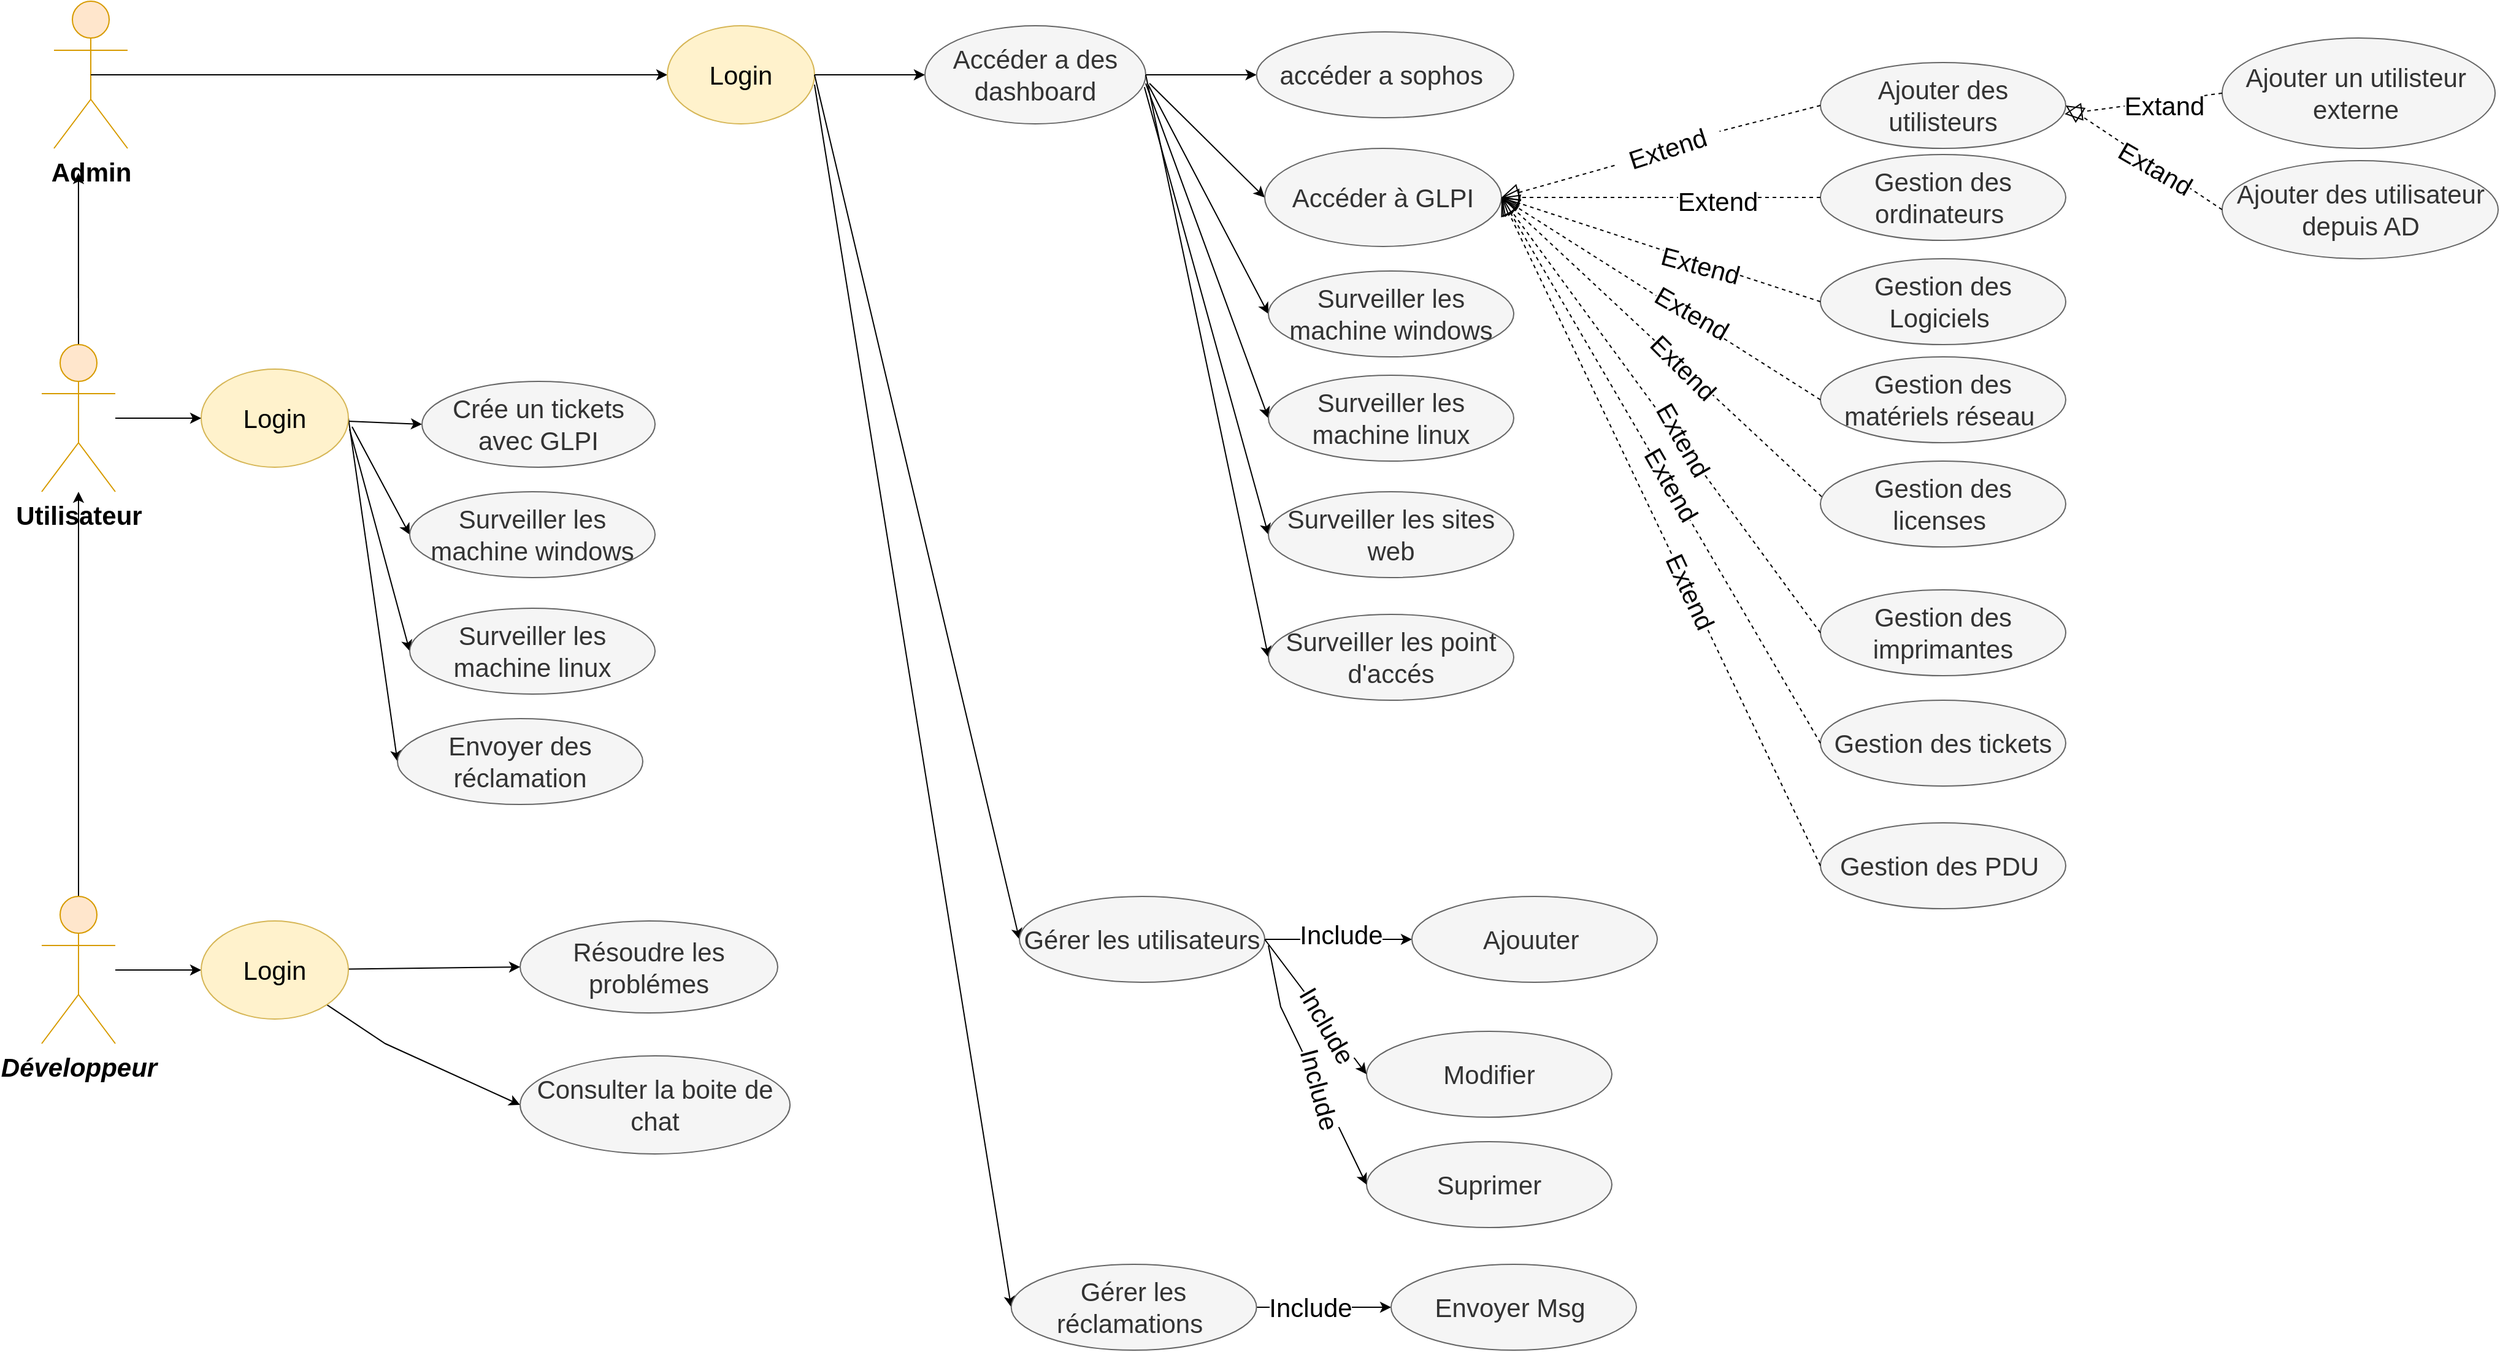 <mxfile version="20.8.10" type="device"><diagram name="Page-1" id="SgViIiw11Jzm_KSLXooU"><mxGraphModel dx="1691" dy="516" grid="1" gridSize="10" guides="1" tooltips="1" connect="1" arrows="1" fold="1" page="1" pageScale="1" pageWidth="827" pageHeight="1169" math="0" shadow="0"><root><mxCell id="0"/><mxCell id="1" parent="0"/><mxCell id="ANjZjFL_7buyWN8wTg_R-1" value="&lt;font style=&quot;font-size: 21px;&quot;&gt;&lt;b&gt;Admin&lt;/b&gt;&lt;/font&gt;" style="shape=umlActor;verticalLabelPosition=bottom;verticalAlign=top;html=1;outlineConnect=0;fillColor=#ffe6cc;strokeColor=#d79b00;" parent="1" vertex="1"><mxGeometry x="-280" y="30" width="60" height="120" as="geometry"/></mxCell><mxCell id="ANjZjFL_7buyWN8wTg_R-70" style="edgeStyle=none;rounded=0;orthogonalLoop=1;jettySize=auto;html=1;entryX=0.333;entryY=1.167;entryDx=0;entryDy=0;entryPerimeter=0;fontSize=21;" parent="1" source="ANjZjFL_7buyWN8wTg_R-2" target="ANjZjFL_7buyWN8wTg_R-1" edge="1"><mxGeometry relative="1" as="geometry"/></mxCell><mxCell id="ANjZjFL_7buyWN8wTg_R-2" value="&lt;span style=&quot;font-size: 21px;&quot;&gt;&lt;b&gt;Utilisateur&lt;/b&gt;&lt;/span&gt;" style="shape=umlActor;verticalLabelPosition=bottom;verticalAlign=top;html=1;outlineConnect=0;fillColor=#ffe6cc;strokeColor=#d79b00;" parent="1" vertex="1"><mxGeometry x="-290" y="310" width="60" height="120" as="geometry"/></mxCell><mxCell id="ANjZjFL_7buyWN8wTg_R-3" value="" style="endArrow=classic;html=1;rounded=0;fontSize=21;exitX=0.5;exitY=0.5;exitDx=0;exitDy=0;exitPerimeter=0;" parent="1" source="ANjZjFL_7buyWN8wTg_R-1" target="ANjZjFL_7buyWN8wTg_R-4" edge="1"><mxGeometry width="50" height="50" relative="1" as="geometry"><mxPoint x="10" y="280" as="sourcePoint"/><mxPoint x="-160" y="80" as="targetPoint"/></mxGeometry></mxCell><mxCell id="ANjZjFL_7buyWN8wTg_R-4" value="Login" style="ellipse;whiteSpace=wrap;html=1;fontSize=21;fillColor=#fff2cc;strokeColor=#d6b656;" parent="1" vertex="1"><mxGeometry x="220" y="50" width="120" height="80" as="geometry"/></mxCell><mxCell id="ANjZjFL_7buyWN8wTg_R-5" value="" style="endArrow=classic;html=1;rounded=0;fontSize=21;exitX=0.5;exitY=0.5;exitDx=0;exitDy=0;exitPerimeter=0;" parent="1" target="ANjZjFL_7buyWN8wTg_R-6" edge="1"><mxGeometry width="50" height="50" relative="1" as="geometry"><mxPoint x="340" y="90" as="sourcePoint"/><mxPoint x="450" y="90" as="targetPoint"/></mxGeometry></mxCell><mxCell id="ANjZjFL_7buyWN8wTg_R-6" value="Accéder a des dashboard" style="ellipse;whiteSpace=wrap;html=1;fontSize=21;fillColor=#f5f5f5;fontColor=#333333;strokeColor=#666666;" parent="1" vertex="1"><mxGeometry x="430" y="50" width="180" height="80" as="geometry"/></mxCell><mxCell id="ANjZjFL_7buyWN8wTg_R-7" value="" style="endArrow=classic;html=1;rounded=0;fontSize=21;exitX=1;exitY=0.5;exitDx=0;exitDy=0;" parent="1" source="ANjZjFL_7buyWN8wTg_R-6" target="ANjZjFL_7buyWN8wTg_R-8" edge="1"><mxGeometry width="50" height="50" relative="1" as="geometry"><mxPoint x="620" y="80" as="sourcePoint"/><mxPoint x="720.34" y="90" as="targetPoint"/></mxGeometry></mxCell><mxCell id="ANjZjFL_7buyWN8wTg_R-8" value="accéder a sophos&amp;nbsp;" style="ellipse;whiteSpace=wrap;html=1;fontSize=21;fillColor=#f5f5f5;fontColor=#333333;strokeColor=#666666;" parent="1" vertex="1"><mxGeometry x="700.34" y="55" width="209.66" height="70" as="geometry"/></mxCell><mxCell id="ANjZjFL_7buyWN8wTg_R-9" value="" style="endArrow=classic;html=1;rounded=0;fontSize=21;exitX=1.017;exitY=0.588;exitDx=0;exitDy=0;exitPerimeter=0;entryX=0;entryY=0.5;entryDx=0;entryDy=0;" parent="1" source="ANjZjFL_7buyWN8wTg_R-6" target="ANjZjFL_7buyWN8wTg_R-10" edge="1"><mxGeometry width="50" height="50" relative="1" as="geometry"><mxPoint x="690" y="190" as="sourcePoint"/><mxPoint x="800" y="190" as="targetPoint"/></mxGeometry></mxCell><mxCell id="ANjZjFL_7buyWN8wTg_R-10" value="Accéder à GLPI" style="ellipse;whiteSpace=wrap;html=1;fontSize=21;fillColor=#f5f5f5;fontColor=#333333;strokeColor=#666666;" parent="1" vertex="1"><mxGeometry x="707" y="150" width="193" height="80" as="geometry"/></mxCell><mxCell id="ANjZjFL_7buyWN8wTg_R-12" value="Gestion des ordinateurs&amp;nbsp;" style="ellipse;whiteSpace=wrap;html=1;fontSize=21;fillColor=#f5f5f5;fontColor=#333333;strokeColor=#666666;" parent="1" vertex="1"><mxGeometry x="1160" y="155" width="200" height="70" as="geometry"/></mxCell><mxCell id="ANjZjFL_7buyWN8wTg_R-14" value="Gestion des Logiciels&amp;nbsp;" style="ellipse;whiteSpace=wrap;html=1;fontSize=21;fillColor=#f5f5f5;fontColor=#333333;strokeColor=#666666;" parent="1" vertex="1"><mxGeometry x="1160" y="240" width="200" height="70" as="geometry"/></mxCell><mxCell id="ANjZjFL_7buyWN8wTg_R-16" value="Gestion des matériels réseau&amp;nbsp;" style="ellipse;whiteSpace=wrap;html=1;fontSize=21;fillColor=#f5f5f5;fontColor=#333333;strokeColor=#666666;" parent="1" vertex="1"><mxGeometry x="1160" y="320" width="200" height="70" as="geometry"/></mxCell><mxCell id="ANjZjFL_7buyWN8wTg_R-18" value="Gestion des licenses&amp;nbsp;" style="ellipse;whiteSpace=wrap;html=1;fontSize=21;fillColor=#f5f5f5;fontColor=#333333;strokeColor=#666666;" parent="1" vertex="1"><mxGeometry x="1160" y="405" width="200" height="70" as="geometry"/></mxCell><mxCell id="ANjZjFL_7buyWN8wTg_R-20" value="Gestion des imprimantes" style="ellipse;whiteSpace=wrap;html=1;fontSize=21;fillColor=#f5f5f5;fontColor=#333333;strokeColor=#666666;" parent="1" vertex="1"><mxGeometry x="1160" y="510" width="200" height="70" as="geometry"/></mxCell><mxCell id="ANjZjFL_7buyWN8wTg_R-22" value="Gestion des tickets" style="ellipse;whiteSpace=wrap;html=1;fontSize=21;fillColor=#f5f5f5;fontColor=#333333;strokeColor=#666666;" parent="1" vertex="1"><mxGeometry x="1160" y="600" width="200" height="70" as="geometry"/></mxCell><mxCell id="ANjZjFL_7buyWN8wTg_R-24" value="Gestion des PDU&amp;nbsp;" style="ellipse;whiteSpace=wrap;html=1;fontSize=21;fillColor=#f5f5f5;fontColor=#333333;strokeColor=#666666;" parent="1" vertex="1"><mxGeometry x="1160" y="700" width="200" height="70" as="geometry"/></mxCell><mxCell id="ANjZjFL_7buyWN8wTg_R-26" value="Ajouter des utilisteurs" style="ellipse;whiteSpace=wrap;html=1;fontSize=21;fillColor=#f5f5f5;fontColor=#333333;strokeColor=#666666;" parent="1" vertex="1"><mxGeometry x="1160" y="80" width="200" height="70" as="geometry"/></mxCell><mxCell id="ANjZjFL_7buyWN8wTg_R-29" value="Ajouter un utilisteur&amp;nbsp;&lt;br&gt;externe&amp;nbsp;" style="ellipse;whiteSpace=wrap;html=1;fontSize=21;fillColor=#f5f5f5;fontColor=#333333;strokeColor=#666666;" parent="1" vertex="1"><mxGeometry x="1487.5" y="60" width="222.5" height="90" as="geometry"/></mxCell><mxCell id="ANjZjFL_7buyWN8wTg_R-33" value="Ajouter des utilisateur depuis AD" style="ellipse;whiteSpace=wrap;html=1;fontSize=21;fillColor=#f5f5f5;fontColor=#333333;strokeColor=#666666;" parent="1" vertex="1"><mxGeometry x="1487.5" y="160" width="225" height="80" as="geometry"/></mxCell><mxCell id="ANjZjFL_7buyWN8wTg_R-34" value="" style="endArrow=classic;html=1;rounded=0;fontSize=21;exitX=1.011;exitY=0.6;exitDx=0;exitDy=0;exitPerimeter=0;entryX=0;entryY=0.5;entryDx=0;entryDy=0;" parent="1" source="ANjZjFL_7buyWN8wTg_R-6" target="ANjZjFL_7buyWN8wTg_R-35" edge="1"><mxGeometry width="50" height="50" relative="1" as="geometry"><mxPoint x="460" y="325" as="sourcePoint"/><mxPoint x="550" y="345" as="targetPoint"/></mxGeometry></mxCell><mxCell id="ANjZjFL_7buyWN8wTg_R-35" value="Surveiller les machine windows" style="ellipse;whiteSpace=wrap;html=1;fontSize=21;fillColor=#f5f5f5;fontColor=#333333;strokeColor=#666666;" parent="1" vertex="1"><mxGeometry x="710" y="250" width="200" height="70" as="geometry"/></mxCell><mxCell id="ANjZjFL_7buyWN8wTg_R-36" value="" style="endArrow=classic;html=1;rounded=0;fontSize=21;exitX=1;exitY=0.588;exitDx=0;exitDy=0;exitPerimeter=0;entryX=0;entryY=0.5;entryDx=0;entryDy=0;" parent="1" source="ANjZjFL_7buyWN8wTg_R-6" target="ANjZjFL_7buyWN8wTg_R-37" edge="1"><mxGeometry width="50" height="50" relative="1" as="geometry"><mxPoint x="580" y="190" as="sourcePoint"/><mxPoint x="518.02" y="437" as="targetPoint"/></mxGeometry></mxCell><mxCell id="ANjZjFL_7buyWN8wTg_R-37" value="Surveiller les machine linux" style="ellipse;whiteSpace=wrap;html=1;fontSize=21;fillColor=#f5f5f5;fontColor=#333333;strokeColor=#666666;" parent="1" vertex="1"><mxGeometry x="710" y="335" width="200" height="70" as="geometry"/></mxCell><mxCell id="ANjZjFL_7buyWN8wTg_R-38" value="" style="endArrow=classic;html=1;rounded=0;fontSize=21;exitX=0.994;exitY=0.625;exitDx=0;exitDy=0;exitPerimeter=0;entryX=0;entryY=0.5;entryDx=0;entryDy=0;" parent="1" source="ANjZjFL_7buyWN8wTg_R-6" target="ANjZjFL_7buyWN8wTg_R-39" edge="1"><mxGeometry width="50" height="50" relative="1" as="geometry"><mxPoint x="450" y="233" as="sourcePoint"/><mxPoint x="388.02" y="480" as="targetPoint"/></mxGeometry></mxCell><mxCell id="ANjZjFL_7buyWN8wTg_R-39" value="Surveiller les sites web" style="ellipse;whiteSpace=wrap;html=1;fontSize=21;fillColor=#f5f5f5;fontColor=#333333;strokeColor=#666666;" parent="1" vertex="1"><mxGeometry x="710" y="430" width="200" height="70" as="geometry"/></mxCell><mxCell id="ANjZjFL_7buyWN8wTg_R-40" value="" style="endArrow=classic;html=1;rounded=0;fontSize=21;exitX=1;exitY=0.5;exitDx=0;exitDy=0;entryX=0;entryY=0.5;entryDx=0;entryDy=0;" parent="1" source="ANjZjFL_7buyWN8wTg_R-6" target="ANjZjFL_7buyWN8wTg_R-41" edge="1"><mxGeometry width="50" height="50" relative="1" as="geometry"><mxPoint x="611.98" y="344" as="sourcePoint"/><mxPoint x="550" y="591" as="targetPoint"/></mxGeometry></mxCell><mxCell id="ANjZjFL_7buyWN8wTg_R-41" value="Surveiller les point d'accés" style="ellipse;whiteSpace=wrap;html=1;fontSize=21;fillColor=#f5f5f5;fontColor=#333333;strokeColor=#666666;" parent="1" vertex="1"><mxGeometry x="710" y="530" width="200" height="70" as="geometry"/></mxCell><mxCell id="ANjZjFL_7buyWN8wTg_R-42" value="" style="endArrow=classic;html=1;rounded=0;fontSize=21;exitX=1;exitY=0.5;exitDx=0;exitDy=0;entryX=0;entryY=0.5;entryDx=0;entryDy=0;" parent="1" source="ANjZjFL_7buyWN8wTg_R-4" target="ANjZjFL_7buyWN8wTg_R-43" edge="1"><mxGeometry width="50" height="50" relative="1" as="geometry"><mxPoint x="240" y="258" as="sourcePoint"/><mxPoint x="178.02" y="505" as="targetPoint"/></mxGeometry></mxCell><mxCell id="ANjZjFL_7buyWN8wTg_R-48" style="edgeStyle=none;rounded=0;orthogonalLoop=1;jettySize=auto;html=1;fontSize=21;" parent="1" source="ANjZjFL_7buyWN8wTg_R-43" target="ANjZjFL_7buyWN8wTg_R-47" edge="1"><mxGeometry relative="1" as="geometry"/></mxCell><mxCell id="ANjZjFL_7buyWN8wTg_R-104" value="Include" style="edgeLabel;html=1;align=center;verticalAlign=middle;resizable=0;points=[];fontSize=21;" parent="ANjZjFL_7buyWN8wTg_R-48" vertex="1" connectable="0"><mxGeometry x="-0.371" y="-3" relative="1" as="geometry"><mxPoint x="24" y="-7" as="offset"/></mxGeometry></mxCell><mxCell id="ANjZjFL_7buyWN8wTg_R-43" value="Gérer les utilisateurs" style="ellipse;whiteSpace=wrap;html=1;fontSize=21;fillColor=#f5f5f5;fontColor=#333333;strokeColor=#666666;" parent="1" vertex="1"><mxGeometry x="507" y="760" width="200" height="70" as="geometry"/></mxCell><mxCell id="ANjZjFL_7buyWN8wTg_R-59" style="edgeStyle=none;rounded=0;orthogonalLoop=1;jettySize=auto;html=1;entryX=0;entryY=0.5;entryDx=0;entryDy=0;fontSize=21;" parent="1" source="ANjZjFL_7buyWN8wTg_R-44" target="ANjZjFL_7buyWN8wTg_R-57" edge="1"><mxGeometry relative="1" as="geometry"/></mxCell><mxCell id="ANjZjFL_7buyWN8wTg_R-63" style="edgeStyle=none;rounded=0;orthogonalLoop=1;jettySize=auto;html=1;entryX=0;entryY=0.5;entryDx=0;entryDy=0;fontSize=21;exitX=1.025;exitY=0.588;exitDx=0;exitDy=0;exitPerimeter=0;" parent="1" source="ANjZjFL_7buyWN8wTg_R-44" target="ANjZjFL_7buyWN8wTg_R-61" edge="1"><mxGeometry relative="1" as="geometry"/></mxCell><mxCell id="ANjZjFL_7buyWN8wTg_R-64" style="edgeStyle=none;rounded=0;orthogonalLoop=1;jettySize=auto;html=1;entryX=0;entryY=0.5;entryDx=0;entryDy=0;fontSize=21;exitX=1.008;exitY=0.613;exitDx=0;exitDy=0;exitPerimeter=0;" parent="1" source="ANjZjFL_7buyWN8wTg_R-44" target="ANjZjFL_7buyWN8wTg_R-62" edge="1"><mxGeometry relative="1" as="geometry"/></mxCell><mxCell id="ANjZjFL_7buyWN8wTg_R-110" style="edgeStyle=none;rounded=0;orthogonalLoop=1;jettySize=auto;html=1;entryX=0;entryY=0.5;entryDx=0;entryDy=0;fontSize=21;exitX=1;exitY=0.5;exitDx=0;exitDy=0;" parent="1" source="ANjZjFL_7buyWN8wTg_R-44" target="ANjZjFL_7buyWN8wTg_R-65" edge="1"><mxGeometry relative="1" as="geometry"/></mxCell><mxCell id="ANjZjFL_7buyWN8wTg_R-44" value="Login" style="ellipse;whiteSpace=wrap;html=1;fontSize=21;fillColor=#fff2cc;strokeColor=#d6b656;" parent="1" vertex="1"><mxGeometry x="-160" y="330" width="120" height="80" as="geometry"/></mxCell><mxCell id="ANjZjFL_7buyWN8wTg_R-45" value="" style="endArrow=classic;html=1;rounded=0;fontSize=21;entryX=0;entryY=0.5;entryDx=0;entryDy=0;" parent="1" source="ANjZjFL_7buyWN8wTg_R-2" target="ANjZjFL_7buyWN8wTg_R-44" edge="1"><mxGeometry width="50" height="50" relative="1" as="geometry"><mxPoint x="-30" y="325" as="sourcePoint"/><mxPoint x="20" y="275" as="targetPoint"/></mxGeometry></mxCell><mxCell id="ANjZjFL_7buyWN8wTg_R-47" value="Ajouuter&amp;nbsp;" style="ellipse;whiteSpace=wrap;html=1;fontSize=21;fillColor=#f5f5f5;fontColor=#333333;strokeColor=#666666;" parent="1" vertex="1"><mxGeometry x="827" y="760" width="200" height="70" as="geometry"/></mxCell><mxCell id="ANjZjFL_7buyWN8wTg_R-49" value="Modifier" style="ellipse;whiteSpace=wrap;html=1;fontSize=21;fillColor=#f5f5f5;fontColor=#333333;strokeColor=#666666;" parent="1" vertex="1"><mxGeometry x="790" y="870" width="200" height="70" as="geometry"/></mxCell><mxCell id="ANjZjFL_7buyWN8wTg_R-50" style="edgeStyle=none;rounded=0;orthogonalLoop=1;jettySize=auto;html=1;fontSize=21;entryX=0;entryY=0.5;entryDx=0;entryDy=0;exitX=1;exitY=0.5;exitDx=0;exitDy=0;" parent="1" source="ANjZjFL_7buyWN8wTg_R-43" target="ANjZjFL_7buyWN8wTg_R-49" edge="1"><mxGeometry relative="1" as="geometry"><mxPoint x="710" y="790" as="sourcePoint"/><mxPoint x="760" y="805" as="targetPoint"/></mxGeometry></mxCell><mxCell id="ANjZjFL_7buyWN8wTg_R-103" value="Include" style="edgeLabel;html=1;align=center;verticalAlign=middle;resizable=0;points=[];fontSize=21;rotation=60;" parent="ANjZjFL_7buyWN8wTg_R-50" vertex="1" connectable="0"><mxGeometry x="0.252" y="-1" relative="1" as="geometry"><mxPoint as="offset"/></mxGeometry></mxCell><mxCell id="ANjZjFL_7buyWN8wTg_R-51" value="Suprimer" style="ellipse;whiteSpace=wrap;html=1;fontSize=21;fillColor=#f5f5f5;fontColor=#333333;strokeColor=#666666;" parent="1" vertex="1"><mxGeometry x="790" y="960" width="200" height="70" as="geometry"/></mxCell><mxCell id="ANjZjFL_7buyWN8wTg_R-52" style="edgeStyle=none;rounded=0;orthogonalLoop=1;jettySize=auto;html=1;fontSize=21;entryX=0;entryY=0.5;entryDx=0;entryDy=0;" parent="1" target="ANjZjFL_7buyWN8wTg_R-51" edge="1"><mxGeometry relative="1" as="geometry"><mxPoint x="710" y="800" as="sourcePoint"/><mxPoint x="760" y="905" as="targetPoint"/><Array as="points"><mxPoint x="720" y="850"/></Array></mxGeometry></mxCell><mxCell id="ANjZjFL_7buyWN8wTg_R-102" value="Include" style="edgeLabel;html=1;align=center;verticalAlign=middle;resizable=0;points=[];fontSize=21;rotation=75;" parent="ANjZjFL_7buyWN8wTg_R-52" vertex="1" connectable="0"><mxGeometry x="0.18" relative="1" as="geometry"><mxPoint as="offset"/></mxGeometry></mxCell><mxCell id="ANjZjFL_7buyWN8wTg_R-53" style="edgeStyle=none;rounded=0;orthogonalLoop=1;jettySize=auto;html=1;fontSize=21;entryX=0;entryY=0.5;entryDx=0;entryDy=0;" parent="1" target="ANjZjFL_7buyWN8wTg_R-54" edge="1"><mxGeometry relative="1" as="geometry"><mxPoint x="340" y="98" as="sourcePoint"/><mxPoint x="770" y="915" as="targetPoint"/></mxGeometry></mxCell><mxCell id="ANjZjFL_7buyWN8wTg_R-56" style="edgeStyle=none;rounded=0;orthogonalLoop=1;jettySize=auto;html=1;entryX=0;entryY=0.5;entryDx=0;entryDy=0;fontSize=21;" parent="1" source="ANjZjFL_7buyWN8wTg_R-54" target="ANjZjFL_7buyWN8wTg_R-55" edge="1"><mxGeometry relative="1" as="geometry"/></mxCell><mxCell id="ANjZjFL_7buyWN8wTg_R-105" value="Include" style="edgeLabel;html=1;align=center;verticalAlign=middle;resizable=0;points=[];fontSize=21;" parent="ANjZjFL_7buyWN8wTg_R-56" vertex="1" connectable="0"><mxGeometry x="-0.345" y="-1" relative="1" as="geometry"><mxPoint x="7" y="-1" as="offset"/></mxGeometry></mxCell><mxCell id="ANjZjFL_7buyWN8wTg_R-54" value="Gérer les réclamations&amp;nbsp;" style="ellipse;whiteSpace=wrap;html=1;fontSize=21;fillColor=#f5f5f5;fontColor=#333333;strokeColor=#666666;" parent="1" vertex="1"><mxGeometry x="500.34" y="1060" width="200" height="70" as="geometry"/></mxCell><mxCell id="ANjZjFL_7buyWN8wTg_R-55" value="Envoyer Msg&amp;nbsp;" style="ellipse;whiteSpace=wrap;html=1;fontSize=21;fillColor=#f5f5f5;fontColor=#333333;strokeColor=#666666;" parent="1" vertex="1"><mxGeometry x="810" y="1060" width="200" height="70" as="geometry"/></mxCell><mxCell id="ANjZjFL_7buyWN8wTg_R-57" value="Crée un tickets avec GLPI" style="ellipse;whiteSpace=wrap;html=1;fontSize=21;fillColor=#f5f5f5;fontColor=#333333;strokeColor=#666666;" parent="1" vertex="1"><mxGeometry x="20" y="340" width="190" height="70" as="geometry"/></mxCell><mxCell id="ANjZjFL_7buyWN8wTg_R-61" value="Surveiller les machine windows" style="ellipse;whiteSpace=wrap;html=1;fontSize=21;fillColor=#f5f5f5;fontColor=#333333;strokeColor=#666666;" parent="1" vertex="1"><mxGeometry x="10" y="430" width="200" height="70" as="geometry"/></mxCell><mxCell id="ANjZjFL_7buyWN8wTg_R-62" value="Surveiller les machine linux" style="ellipse;whiteSpace=wrap;html=1;fontSize=21;fillColor=#f5f5f5;fontColor=#333333;strokeColor=#666666;" parent="1" vertex="1"><mxGeometry x="10" y="525" width="200" height="70" as="geometry"/></mxCell><mxCell id="ANjZjFL_7buyWN8wTg_R-65" value="Envoyer des réclamation" style="ellipse;whiteSpace=wrap;html=1;fontSize=21;fillColor=#f5f5f5;fontColor=#333333;strokeColor=#666666;" parent="1" vertex="1"><mxGeometry y="615" width="200" height="70" as="geometry"/></mxCell><mxCell id="ANjZjFL_7buyWN8wTg_R-69" style="edgeStyle=none;rounded=0;orthogonalLoop=1;jettySize=auto;html=1;fontSize=21;" parent="1" source="ANjZjFL_7buyWN8wTg_R-68" target="ANjZjFL_7buyWN8wTg_R-2" edge="1"><mxGeometry relative="1" as="geometry"/></mxCell><mxCell id="ANjZjFL_7buyWN8wTg_R-73" style="edgeStyle=none;rounded=0;orthogonalLoop=1;jettySize=auto;html=1;entryX=0;entryY=0.5;entryDx=0;entryDy=0;fontSize=21;" parent="1" source="ANjZjFL_7buyWN8wTg_R-68" target="ANjZjFL_7buyWN8wTg_R-72" edge="1"><mxGeometry relative="1" as="geometry"/></mxCell><mxCell id="ANjZjFL_7buyWN8wTg_R-68" value="&lt;b&gt;&lt;i&gt;&lt;font style=&quot;font-size: 21px;&quot;&gt;Développeur&lt;/font&gt;&lt;/i&gt;&lt;/b&gt;" style="shape=umlActor;verticalLabelPosition=bottom;verticalAlign=top;html=1;outlineConnect=0;fillColor=#ffe6cc;strokeColor=#d79b00;" parent="1" vertex="1"><mxGeometry x="-290" y="760" width="60" height="120" as="geometry"/></mxCell><mxCell id="ANjZjFL_7buyWN8wTg_R-71" value="Résoudre les problémes" style="ellipse;whiteSpace=wrap;html=1;fontSize=21;fillColor=#f5f5f5;fontColor=#333333;strokeColor=#666666;" parent="1" vertex="1"><mxGeometry x="100" y="780" width="210" height="75" as="geometry"/></mxCell><mxCell id="ANjZjFL_7buyWN8wTg_R-74" style="edgeStyle=none;rounded=0;orthogonalLoop=1;jettySize=auto;html=1;entryX=0;entryY=0.5;entryDx=0;entryDy=0;fontSize=21;" parent="1" source="ANjZjFL_7buyWN8wTg_R-72" target="ANjZjFL_7buyWN8wTg_R-71" edge="1"><mxGeometry relative="1" as="geometry"/></mxCell><mxCell id="ANjZjFL_7buyWN8wTg_R-77" style="edgeStyle=none;rounded=0;orthogonalLoop=1;jettySize=auto;html=1;entryX=0;entryY=0.5;entryDx=0;entryDy=0;fontSize=21;" parent="1" source="ANjZjFL_7buyWN8wTg_R-72" target="ANjZjFL_7buyWN8wTg_R-76" edge="1"><mxGeometry relative="1" as="geometry"><Array as="points"><mxPoint x="-10" y="880"/></Array></mxGeometry></mxCell><mxCell id="ANjZjFL_7buyWN8wTg_R-72" value="Login" style="ellipse;whiteSpace=wrap;html=1;fontSize=21;fillColor=#fff2cc;strokeColor=#d6b656;" parent="1" vertex="1"><mxGeometry x="-160" y="780" width="120" height="80" as="geometry"/></mxCell><mxCell id="ANjZjFL_7buyWN8wTg_R-76" value="Consulter la boite de chat" style="ellipse;whiteSpace=wrap;html=1;fontSize=21;fillColor=#f5f5f5;fontColor=#333333;strokeColor=#666666;" parent="1" vertex="1"><mxGeometry x="100" y="890" width="220" height="80" as="geometry"/></mxCell><mxCell id="ANjZjFL_7buyWN8wTg_R-81" value="" style="endArrow=block;dashed=1;endFill=0;endSize=12;html=1;rounded=0;fontSize=21;exitX=0;exitY=0.5;exitDx=0;exitDy=0;entryX=1;entryY=0.5;entryDx=0;entryDy=0;" parent="1" source="ANjZjFL_7buyWN8wTg_R-22" target="ANjZjFL_7buyWN8wTg_R-10" edge="1"><mxGeometry width="160" relative="1" as="geometry"><mxPoint x="940" y="380" as="sourcePoint"/><mxPoint x="1100" y="380" as="targetPoint"/></mxGeometry></mxCell><mxCell id="ANjZjFL_7buyWN8wTg_R-95" value="Extend" style="edgeLabel;html=1;align=center;verticalAlign=middle;resizable=0;points=[];fontSize=21;rotation=60;" parent="ANjZjFL_7buyWN8wTg_R-81" vertex="1" connectable="0"><mxGeometry x="-0.059" y="-1" relative="1" as="geometry"><mxPoint y="-1" as="offset"/></mxGeometry></mxCell><mxCell id="ANjZjFL_7buyWN8wTg_R-82" value="" style="endArrow=block;dashed=1;endFill=0;endSize=12;html=1;rounded=0;fontSize=21;exitX=0;exitY=0.5;exitDx=0;exitDy=0;" parent="1" source="ANjZjFL_7buyWN8wTg_R-20" edge="1"><mxGeometry width="160" relative="1" as="geometry"><mxPoint x="1170" y="645" as="sourcePoint"/><mxPoint x="900" y="190" as="targetPoint"/></mxGeometry></mxCell><mxCell id="ANjZjFL_7buyWN8wTg_R-94" value="Extend" style="edgeLabel;html=1;align=center;verticalAlign=middle;resizable=0;points=[];fontSize=21;rotation=60;" parent="ANjZjFL_7buyWN8wTg_R-82" vertex="1" connectable="0"><mxGeometry x="-0.12" y="-3" relative="1" as="geometry"><mxPoint as="offset"/></mxGeometry></mxCell><mxCell id="ANjZjFL_7buyWN8wTg_R-83" value="" style="endArrow=block;dashed=1;endFill=0;endSize=12;html=1;rounded=0;fontSize=21;exitX=0.005;exitY=0.414;exitDx=0;exitDy=0;exitPerimeter=0;" parent="1" source="ANjZjFL_7buyWN8wTg_R-18" edge="1"><mxGeometry width="160" relative="1" as="geometry"><mxPoint x="1180" y="655" as="sourcePoint"/><mxPoint x="900" y="190" as="targetPoint"/></mxGeometry></mxCell><mxCell id="ANjZjFL_7buyWN8wTg_R-93" value="Extend" style="edgeLabel;html=1;align=center;verticalAlign=middle;resizable=0;points=[];fontSize=21;rotation=45;" parent="ANjZjFL_7buyWN8wTg_R-83" vertex="1" connectable="0"><mxGeometry x="-0.133" relative="1" as="geometry"><mxPoint as="offset"/></mxGeometry></mxCell><mxCell id="ANjZjFL_7buyWN8wTg_R-84" value="" style="endArrow=block;dashed=1;endFill=0;endSize=12;html=1;rounded=0;fontSize=21;exitX=0;exitY=0.5;exitDx=0;exitDy=0;entryX=1;entryY=0.5;entryDx=0;entryDy=0;" parent="1" source="ANjZjFL_7buyWN8wTg_R-16" target="ANjZjFL_7buyWN8wTg_R-10" edge="1"><mxGeometry width="160" relative="1" as="geometry"><mxPoint x="1190" y="665" as="sourcePoint"/><mxPoint x="930" y="220" as="targetPoint"/></mxGeometry></mxCell><mxCell id="ANjZjFL_7buyWN8wTg_R-92" value="Extend" style="edgeLabel;html=1;align=center;verticalAlign=middle;resizable=0;points=[];fontSize=21;rotation=30;" parent="ANjZjFL_7buyWN8wTg_R-84" vertex="1" connectable="0"><mxGeometry x="-0.177" y="-4" relative="1" as="geometry"><mxPoint as="offset"/></mxGeometry></mxCell><mxCell id="ANjZjFL_7buyWN8wTg_R-85" value="" style="endArrow=block;dashed=1;endFill=0;endSize=12;html=1;rounded=0;fontSize=21;exitX=0;exitY=0.5;exitDx=0;exitDy=0;entryX=1;entryY=0.5;entryDx=0;entryDy=0;" parent="1" source="ANjZjFL_7buyWN8wTg_R-14" target="ANjZjFL_7buyWN8wTg_R-10" edge="1"><mxGeometry width="160" relative="1" as="geometry"><mxPoint x="1200" y="675" as="sourcePoint"/><mxPoint x="910" y="200" as="targetPoint"/></mxGeometry></mxCell><mxCell id="ANjZjFL_7buyWN8wTg_R-91" value="Extend" style="edgeLabel;html=1;align=center;verticalAlign=middle;resizable=0;points=[];fontSize=21;rotation=15;" parent="ANjZjFL_7buyWN8wTg_R-85" vertex="1" connectable="0"><mxGeometry x="-0.251" y="2" relative="1" as="geometry"><mxPoint as="offset"/></mxGeometry></mxCell><mxCell id="ANjZjFL_7buyWN8wTg_R-86" value="" style="endArrow=block;dashed=1;endFill=0;endSize=12;html=1;rounded=0;fontSize=21;exitX=0;exitY=0.5;exitDx=0;exitDy=0;entryX=1;entryY=0.5;entryDx=0;entryDy=0;" parent="1" source="ANjZjFL_7buyWN8wTg_R-12" target="ANjZjFL_7buyWN8wTg_R-10" edge="1"><mxGeometry width="160" relative="1" as="geometry"><mxPoint x="1170" y="285" as="sourcePoint"/><mxPoint x="910" y="200" as="targetPoint"/></mxGeometry></mxCell><mxCell id="ANjZjFL_7buyWN8wTg_R-90" value="Extend" style="edgeLabel;html=1;align=center;verticalAlign=middle;resizable=0;points=[];fontSize=21;" parent="ANjZjFL_7buyWN8wTg_R-86" vertex="1" connectable="0"><mxGeometry x="-0.354" y="3" relative="1" as="geometry"><mxPoint as="offset"/></mxGeometry></mxCell><mxCell id="ANjZjFL_7buyWN8wTg_R-87" value="" style="endArrow=block;dashed=1;endFill=0;endSize=12;html=1;rounded=0;fontSize=21;exitX=0;exitY=0.5;exitDx=0;exitDy=0;entryX=1;entryY=0.5;entryDx=0;entryDy=0;startArrow=none;" parent="1" source="ANjZjFL_7buyWN8wTg_R-88" target="ANjZjFL_7buyWN8wTg_R-10" edge="1"><mxGeometry width="160" relative="1" as="geometry"><mxPoint x="1180" y="295" as="sourcePoint"/><mxPoint x="910" y="200" as="targetPoint"/></mxGeometry></mxCell><mxCell id="ANjZjFL_7buyWN8wTg_R-89" value="" style="endArrow=none;dashed=1;endFill=0;endSize=12;html=1;rounded=0;fontSize=21;exitX=0;exitY=0.5;exitDx=0;exitDy=0;entryX=1;entryY=0.5;entryDx=0;entryDy=0;" parent="1" source="ANjZjFL_7buyWN8wTg_R-26" target="ANjZjFL_7buyWN8wTg_R-88" edge="1"><mxGeometry width="160" relative="1" as="geometry"><mxPoint x="1160" y="115" as="sourcePoint"/><mxPoint x="900" y="190" as="targetPoint"/></mxGeometry></mxCell><mxCell id="ANjZjFL_7buyWN8wTg_R-88" value="Extend" style="text;html=1;align=center;verticalAlign=middle;resizable=0;points=[];autosize=1;strokeColor=none;fillColor=none;fontSize=21;rotation=-18;" parent="1" vertex="1"><mxGeometry x="990" y="130" width="90" height="40" as="geometry"/></mxCell><mxCell id="ANjZjFL_7buyWN8wTg_R-96" value="" style="endArrow=block;dashed=1;endFill=0;endSize=12;html=1;rounded=0;fontSize=21;exitX=0;exitY=0.5;exitDx=0;exitDy=0;entryX=1;entryY=0.5;entryDx=0;entryDy=0;" parent="1" source="ANjZjFL_7buyWN8wTg_R-24" target="ANjZjFL_7buyWN8wTg_R-10" edge="1"><mxGeometry width="160" relative="1" as="geometry"><mxPoint x="1190" y="305" as="sourcePoint"/><mxPoint x="930" y="220" as="targetPoint"/></mxGeometry></mxCell><mxCell id="ANjZjFL_7buyWN8wTg_R-97" value="Extend" style="edgeLabel;html=1;align=center;verticalAlign=middle;resizable=0;points=[];fontSize=21;rotation=65;" parent="ANjZjFL_7buyWN8wTg_R-96" vertex="1" connectable="0"><mxGeometry x="-0.179" y="-1" relative="1" as="geometry"><mxPoint as="offset"/></mxGeometry></mxCell><mxCell id="ANjZjFL_7buyWN8wTg_R-98" value="" style="endArrow=block;dashed=1;endFill=0;endSize=12;html=1;rounded=0;fontSize=21;exitX=0;exitY=0.5;exitDx=0;exitDy=0;entryX=1;entryY=0.5;entryDx=0;entryDy=0;" parent="1" source="ANjZjFL_7buyWN8wTg_R-33" target="ANjZjFL_7buyWN8wTg_R-26" edge="1"><mxGeometry width="160" relative="1" as="geometry"><mxPoint x="1580" y="325" as="sourcePoint"/><mxPoint x="1320" y="240" as="targetPoint"/></mxGeometry></mxCell><mxCell id="ANjZjFL_7buyWN8wTg_R-99" value="Extand" style="edgeLabel;html=1;align=center;verticalAlign=middle;resizable=0;points=[];fontSize=21;rotation=30;" parent="ANjZjFL_7buyWN8wTg_R-98" vertex="1" connectable="0"><mxGeometry x="-0.173" y="1" relative="1" as="geometry"><mxPoint x="-1" as="offset"/></mxGeometry></mxCell><mxCell id="ANjZjFL_7buyWN8wTg_R-100" value="" style="endArrow=block;dashed=1;endFill=0;endSize=12;html=1;rounded=0;fontSize=21;exitX=0;exitY=0.5;exitDx=0;exitDy=0;entryX=0.995;entryY=0.6;entryDx=0;entryDy=0;entryPerimeter=0;" parent="1" source="ANjZjFL_7buyWN8wTg_R-29" target="ANjZjFL_7buyWN8wTg_R-26" edge="1"><mxGeometry width="160" relative="1" as="geometry"><mxPoint x="1210" y="325" as="sourcePoint"/><mxPoint x="950" y="240" as="targetPoint"/></mxGeometry></mxCell><mxCell id="ANjZjFL_7buyWN8wTg_R-101" value="Extand" style="edgeLabel;html=1;align=center;verticalAlign=middle;resizable=0;points=[];fontSize=21;" parent="ANjZjFL_7buyWN8wTg_R-100" vertex="1" connectable="0"><mxGeometry x="0.192" y="1" relative="1" as="geometry"><mxPoint x="29" y="-1" as="offset"/></mxGeometry></mxCell></root></mxGraphModel></diagram></mxfile>